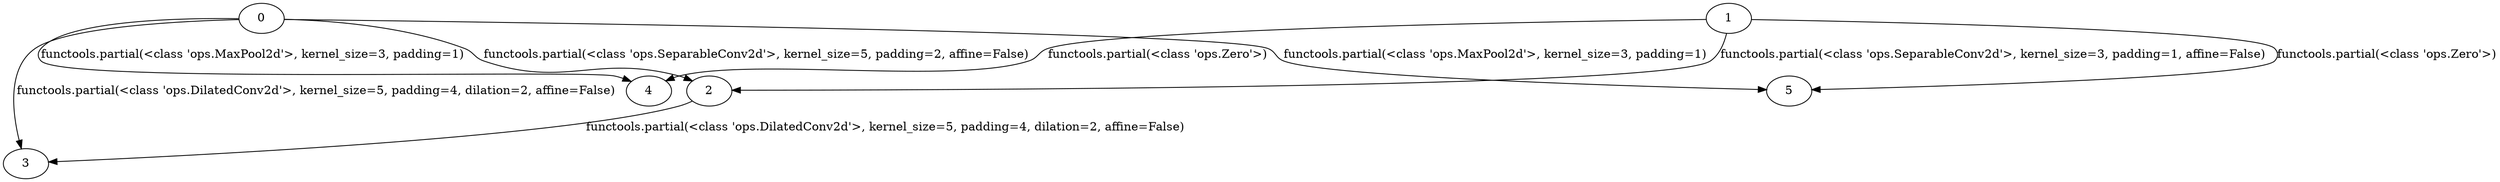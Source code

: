 digraph normal_cell_20 {
	0 -> 2 [label="functools.partial(<class 'ops.SeparableConv2d'>, kernel_size=5, padding=2, affine=False)"]
	1 -> 2 [label="functools.partial(<class 'ops.SeparableConv2d'>, kernel_size=3, padding=1, affine=False)"]
	0 -> 3 [label="functools.partial(<class 'ops.DilatedConv2d'>, kernel_size=5, padding=4, dilation=2, affine=False)"]
	2 -> 3 [label="functools.partial(<class 'ops.DilatedConv2d'>, kernel_size=5, padding=4, dilation=2, affine=False)"]
	1 -> 4 [label="functools.partial(<class 'ops.Zero'>)"]
	0 -> 4 [label="functools.partial(<class 'ops.MaxPool2d'>, kernel_size=3, padding=1)"]
	1 -> 5 [label="functools.partial(<class 'ops.Zero'>)"]
	0 -> 5 [label="functools.partial(<class 'ops.MaxPool2d'>, kernel_size=3, padding=1)"]
}
